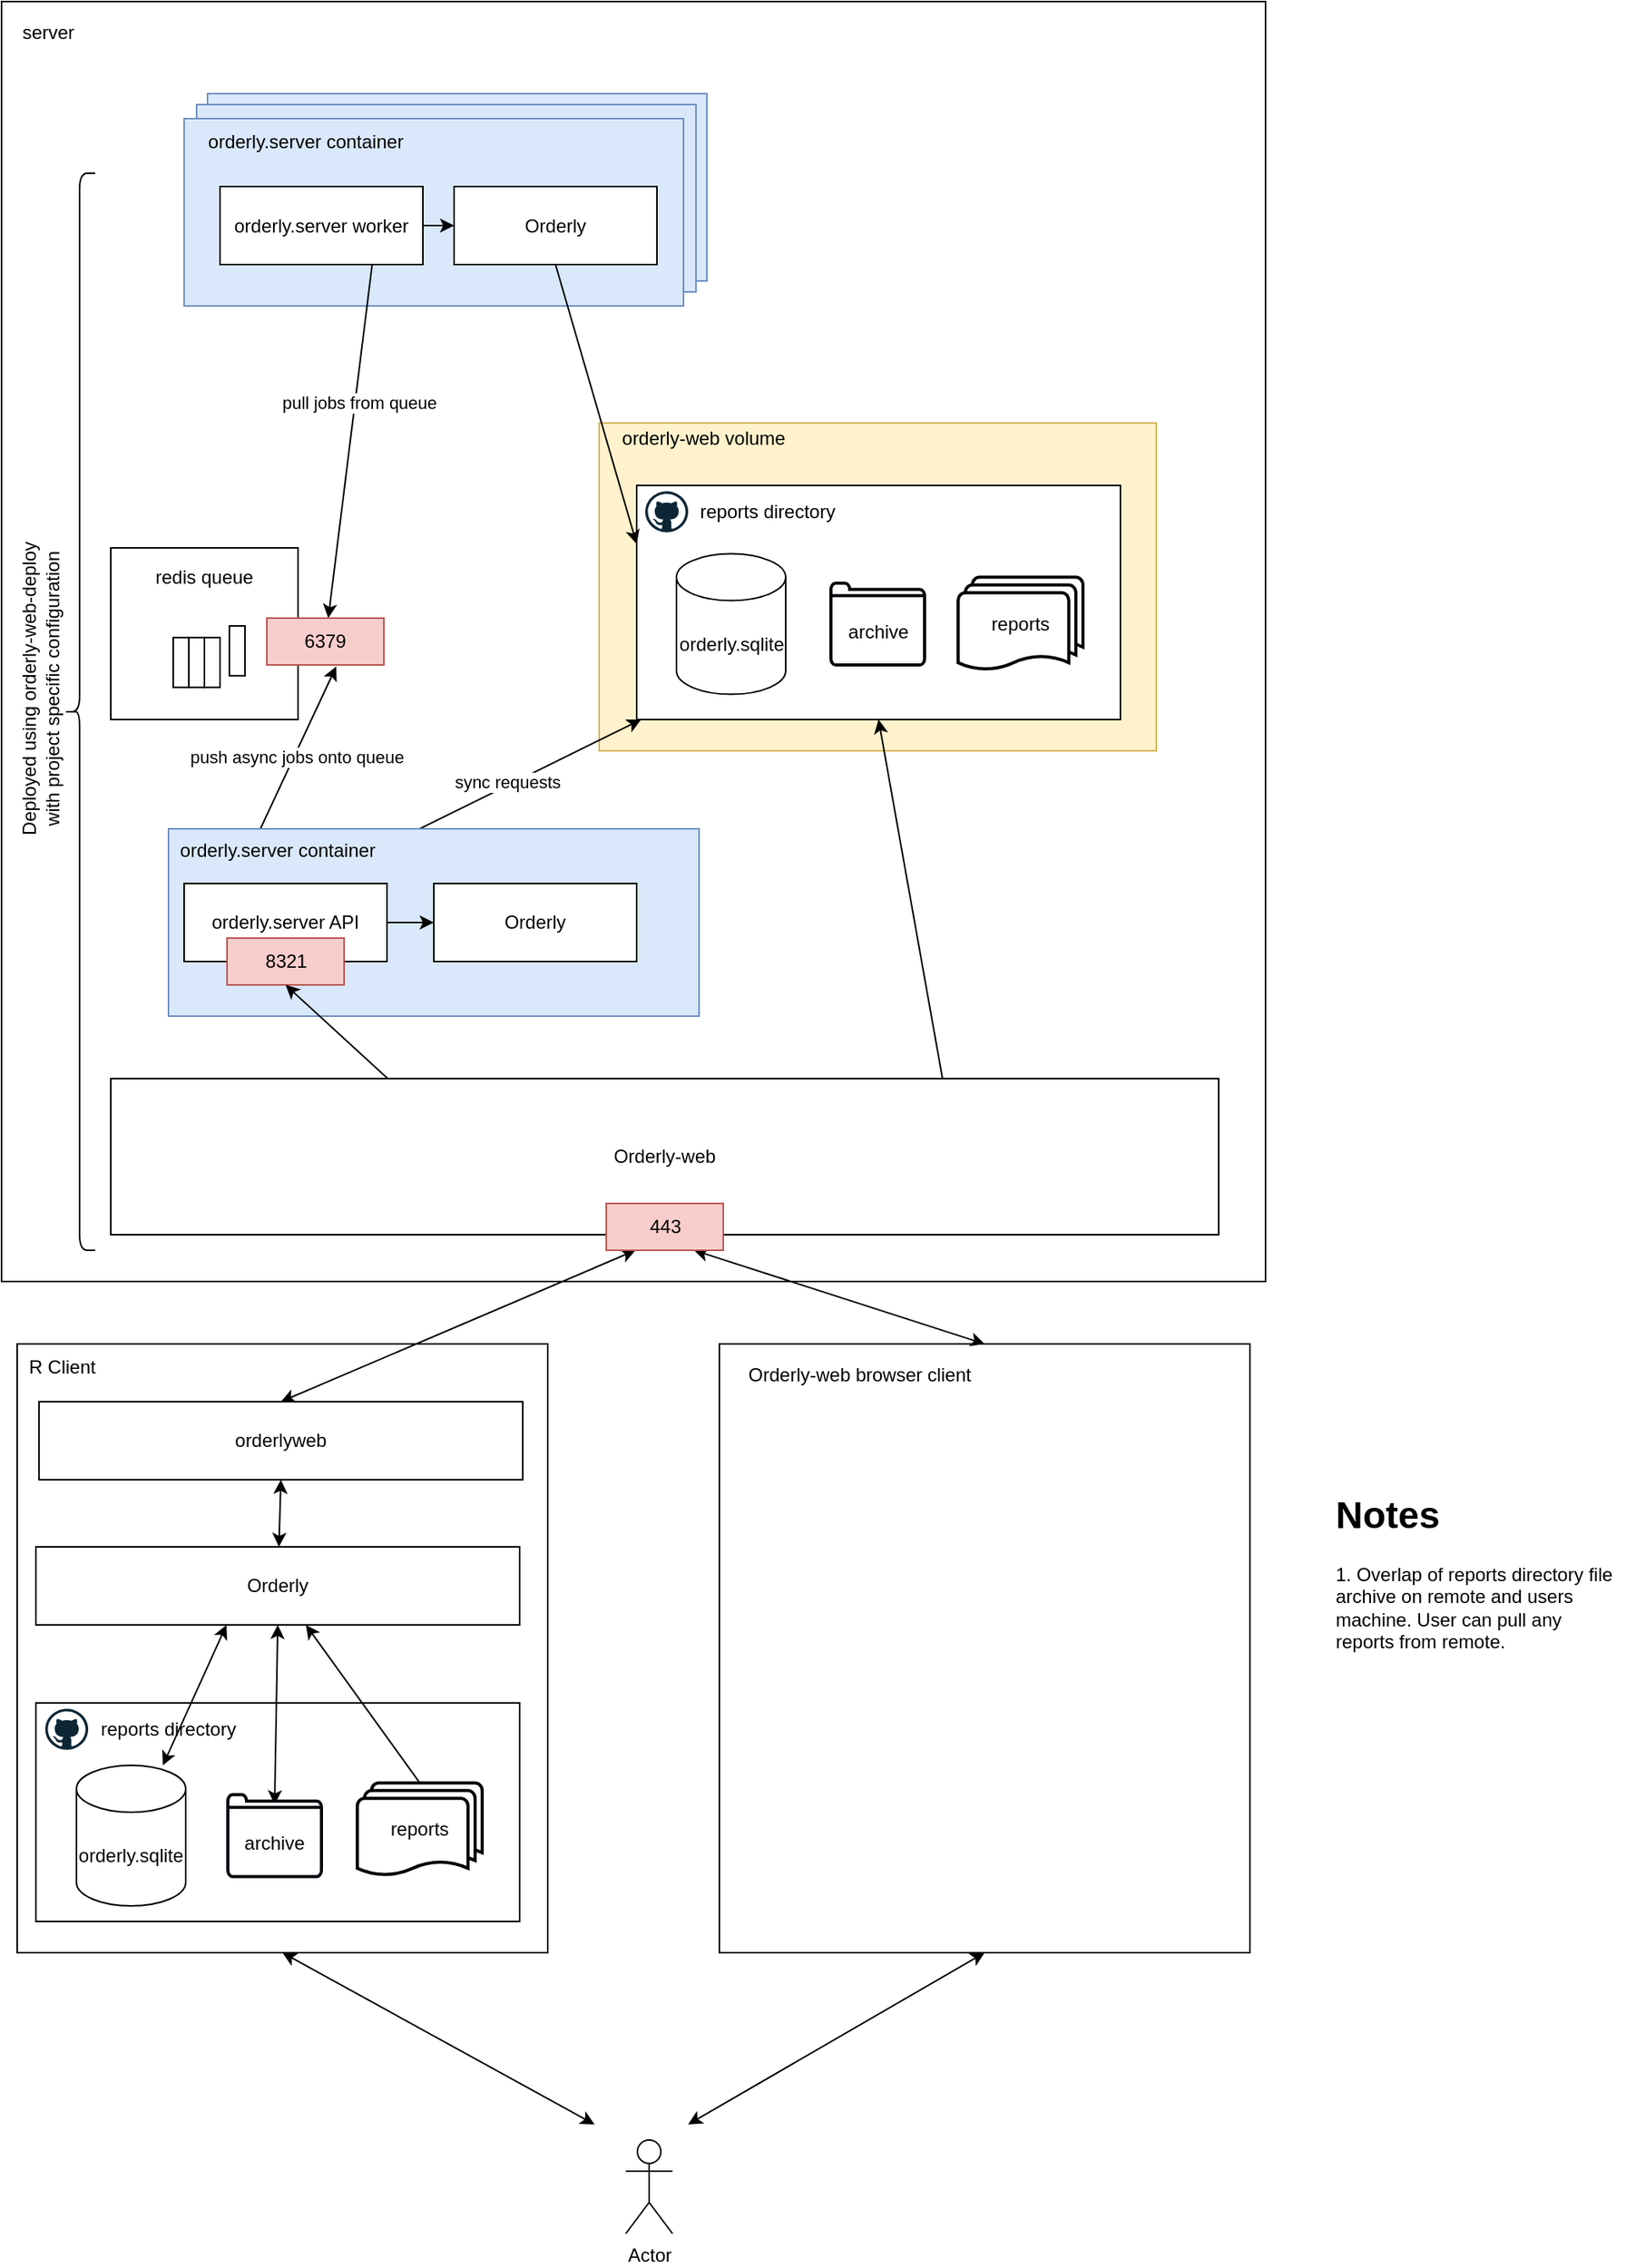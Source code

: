 <mxfile version="14.1.8" type="device"><diagram id="Wb9A1gSDZWMigaRGAUeQ" name="Page-1"><mxGraphModel dx="1422" dy="5532" grid="1" gridSize="10" guides="1" tooltips="1" connect="1" arrows="1" fold="1" page="1" pageScale="1" pageWidth="3300" pageHeight="4681" math="0" shadow="0"><root><mxCell id="0"/><mxCell id="1" parent="0"/><mxCell id="GN9xywBN7pEudCLmxgpT-20" value="" style="rounded=0;whiteSpace=wrap;html=1;" parent="1" vertex="1"><mxGeometry x="60" y="-360" width="810" height="820" as="geometry"/></mxCell><mxCell id="5pLwRZrqfJaITC20ZIoJ-12" value="" style="rounded=0;whiteSpace=wrap;html=1;fillColor=#dae8fc;strokeColor=#6c8ebf;" vertex="1" parent="1"><mxGeometry x="192" y="-301" width="320" height="120" as="geometry"/></mxCell><mxCell id="GN9xywBN7pEudCLmxgpT-17" value="" style="group" parent="1" vertex="1" connectable="0"><mxGeometry x="64" y="500" width="346" height="430" as="geometry"/></mxCell><mxCell id="GN9xywBN7pEudCLmxgpT-1" value="" style="rounded=0;whiteSpace=wrap;html=1;strokeColor=#00070D;" parent="GN9xywBN7pEudCLmxgpT-17" vertex="1"><mxGeometry x="6" width="340" height="390" as="geometry"/></mxCell><mxCell id="GN9xywBN7pEudCLmxgpT-2" value="Orderly" style="rounded=0;whiteSpace=wrap;html=1;" parent="GN9xywBN7pEudCLmxgpT-17" vertex="1"><mxGeometry x="18" y="130" width="310" height="50" as="geometry"/></mxCell><mxCell id="GN9xywBN7pEudCLmxgpT-3" value="" style="rounded=0;whiteSpace=wrap;html=1;" parent="GN9xywBN7pEudCLmxgpT-17" vertex="1"><mxGeometry x="18" y="230" width="310" height="140" as="geometry"/></mxCell><mxCell id="GN9xywBN7pEudCLmxgpT-4" value="orderly.sqlite&lt;br&gt;" style="shape=cylinder3;whiteSpace=wrap;html=1;boundedLbl=1;backgroundOutline=1;size=15;" parent="GN9xywBN7pEudCLmxgpT-17" vertex="1"><mxGeometry x="44" y="270" width="70" height="90" as="geometry"/></mxCell><mxCell id="GN9xywBN7pEudCLmxgpT-8" value="orderlyweb" style="rounded=0;whiteSpace=wrap;html=1;strokeColor=#00070D;" parent="GN9xywBN7pEudCLmxgpT-17" vertex="1"><mxGeometry x="20" y="37" width="310" height="50" as="geometry"/></mxCell><mxCell id="GN9xywBN7pEudCLmxgpT-9" value="reports" style="strokeWidth=2;html=1;shape=mxgraph.flowchart.multi-document;whiteSpace=wrap;" parent="GN9xywBN7pEudCLmxgpT-17" vertex="1"><mxGeometry x="224" y="281.19" width="80" height="60" as="geometry"/></mxCell><mxCell id="GN9xywBN7pEudCLmxgpT-11" value="R Client" style="text;html=1;strokeColor=none;fillColor=none;align=center;verticalAlign=middle;whiteSpace=wrap;rounded=0;" parent="GN9xywBN7pEudCLmxgpT-17" vertex="1"><mxGeometry y="5" width="70" height="20" as="geometry"/></mxCell><mxCell id="GN9xywBN7pEudCLmxgpT-12" value="" style="endArrow=classic;html=1;exitX=0.5;exitY=0;exitDx=0;exitDy=0;exitPerimeter=0;" parent="GN9xywBN7pEudCLmxgpT-17" source="GN9xywBN7pEudCLmxgpT-9" target="GN9xywBN7pEudCLmxgpT-2" edge="1"><mxGeometry width="50" height="50" relative="1" as="geometry"><mxPoint x="316" y="240" as="sourcePoint"/><mxPoint x="366" y="190" as="targetPoint"/></mxGeometry></mxCell><mxCell id="GN9xywBN7pEudCLmxgpT-13" value="" style="endArrow=classic;startArrow=classic;html=1;entryX=0.5;entryY=1;entryDx=0;entryDy=0;exitX=0.5;exitY=0.118;exitDx=0;exitDy=0;exitPerimeter=0;" parent="GN9xywBN7pEudCLmxgpT-17" source="GN9xywBN7pEudCLmxgpT-5" target="GN9xywBN7pEudCLmxgpT-2" edge="1"><mxGeometry width="50" height="50" relative="1" as="geometry"><mxPoint x="316" y="240" as="sourcePoint"/><mxPoint x="366" y="190" as="targetPoint"/></mxGeometry></mxCell><mxCell id="GN9xywBN7pEudCLmxgpT-14" value="" style="endArrow=classic;startArrow=classic;html=1;entryX=0.394;entryY=1;entryDx=0;entryDy=0;entryPerimeter=0;" parent="GN9xywBN7pEudCLmxgpT-17" source="GN9xywBN7pEudCLmxgpT-4" target="GN9xywBN7pEudCLmxgpT-2" edge="1"><mxGeometry width="50" height="50" relative="1" as="geometry"><mxPoint x="316" y="240" as="sourcePoint"/><mxPoint x="366" y="190" as="targetPoint"/></mxGeometry></mxCell><mxCell id="GN9xywBN7pEudCLmxgpT-15" value="" style="endArrow=classic;startArrow=classic;html=1;entryX=0.5;entryY=1;entryDx=0;entryDy=0;" parent="GN9xywBN7pEudCLmxgpT-17" source="GN9xywBN7pEudCLmxgpT-2" target="GN9xywBN7pEudCLmxgpT-8" edge="1"><mxGeometry width="50" height="50" relative="1" as="geometry"><mxPoint x="316" y="240" as="sourcePoint"/><mxPoint x="175" y="164" as="targetPoint"/></mxGeometry></mxCell><mxCell id="GN9xywBN7pEudCLmxgpT-143" value="" style="group" parent="GN9xywBN7pEudCLmxgpT-17" vertex="1" connectable="0"><mxGeometry x="24" y="233.81" width="133.5" height="26.19" as="geometry"/></mxCell><mxCell id="GN9xywBN7pEudCLmxgpT-141" value="reports directory" style="text;html=1;strokeColor=none;fillColor=none;align=center;verticalAlign=middle;whiteSpace=wrap;rounded=0;" parent="GN9xywBN7pEudCLmxgpT-143" vertex="1"><mxGeometry x="23.5" y="3.1" width="110" height="20" as="geometry"/></mxCell><mxCell id="GN9xywBN7pEudCLmxgpT-142" value="" style="dashed=0;outlineConnect=0;html=1;align=center;labelPosition=center;verticalLabelPosition=bottom;verticalAlign=top;shape=mxgraph.weblogos.github;fillColor=#ffffff;" parent="GN9xywBN7pEudCLmxgpT-143" vertex="1"><mxGeometry width="27.5" height="26.19" as="geometry"/></mxCell><mxCell id="GN9xywBN7pEudCLmxgpT-144" value="" style="group" parent="GN9xywBN7pEudCLmxgpT-17" vertex="1" connectable="0"><mxGeometry x="143" y="338.81" width="60" height="52.38" as="geometry"/></mxCell><mxCell id="GN9xywBN7pEudCLmxgpT-5" value="" style="html=1;verticalLabelPosition=bottom;align=center;labelBackgroundColor=#ffffff;verticalAlign=top;strokeWidth=2;shadow=0;dashed=0;shape=mxgraph.ios7.icons.folder;strokeColor=#00070D;" parent="GN9xywBN7pEudCLmxgpT-144" vertex="1"><mxGeometry x="-2" y="-50" width="60" height="52.38" as="geometry"/></mxCell><mxCell id="GN9xywBN7pEudCLmxgpT-10" value="archive" style="text;html=1;strokeColor=none;fillColor=none;align=center;verticalAlign=middle;whiteSpace=wrap;rounded=0;" parent="GN9xywBN7pEudCLmxgpT-144" vertex="1"><mxGeometry x="3" y="-28.81" width="50" height="20" as="geometry"/></mxCell><mxCell id="GN9xywBN7pEudCLmxgpT-18" value="" style="rounded=0;whiteSpace=wrap;html=1;" parent="1" vertex="1"><mxGeometry x="520" y="500" width="340" height="390" as="geometry"/></mxCell><mxCell id="GN9xywBN7pEudCLmxgpT-19" value="Orderly-web browser client" style="text;html=1;strokeColor=none;fillColor=none;align=center;verticalAlign=middle;whiteSpace=wrap;rounded=0;" parent="1" vertex="1"><mxGeometry x="525" y="510" width="170" height="20" as="geometry"/></mxCell><mxCell id="GN9xywBN7pEudCLmxgpT-21" value="server" style="text;html=1;strokeColor=none;fillColor=none;align=center;verticalAlign=middle;whiteSpace=wrap;rounded=0;" parent="1" vertex="1"><mxGeometry x="70" y="-350" width="40" height="20" as="geometry"/></mxCell><mxCell id="GN9xywBN7pEudCLmxgpT-22" value="Orderly-web" style="rounded=0;whiteSpace=wrap;html=1;" parent="1" vertex="1"><mxGeometry x="130" y="330" width="710" height="100" as="geometry"/></mxCell><mxCell id="GN9xywBN7pEudCLmxgpT-25" value="" style="endArrow=classic;startArrow=classic;html=1;exitX=0.5;exitY=0;exitDx=0;exitDy=0;entryX=0.25;entryY=1;entryDx=0;entryDy=0;" parent="1" source="GN9xywBN7pEudCLmxgpT-8" target="GN9xywBN7pEudCLmxgpT-118" edge="1"><mxGeometry width="50" height="50" relative="1" as="geometry"><mxPoint x="280" y="490" as="sourcePoint"/><mxPoint x="330" y="440" as="targetPoint"/></mxGeometry></mxCell><mxCell id="GN9xywBN7pEudCLmxgpT-26" value="" style="endArrow=classic;startArrow=classic;html=1;exitX=0.5;exitY=0;exitDx=0;exitDy=0;entryX=0.75;entryY=1;entryDx=0;entryDy=0;" parent="1" source="GN9xywBN7pEudCLmxgpT-18" target="GN9xywBN7pEudCLmxgpT-118" edge="1"><mxGeometry width="50" height="50" relative="1" as="geometry"><mxPoint x="640" y="510" as="sourcePoint"/><mxPoint x="726" y="460" as="targetPoint"/></mxGeometry></mxCell><mxCell id="GN9xywBN7pEudCLmxgpT-39" value="" style="group;fillColor=#ffffff;" parent="1" vertex="1" connectable="0"><mxGeometry x="440" y="-90" width="360" height="210" as="geometry"/></mxCell><mxCell id="GN9xywBN7pEudCLmxgpT-40" value="" style="group" parent="GN9xywBN7pEudCLmxgpT-39" vertex="1" connectable="0"><mxGeometry x="20" y="40" width="340" height="170" as="geometry"/></mxCell><mxCell id="GN9xywBN7pEudCLmxgpT-41" value="" style="rounded=0;whiteSpace=wrap;html=1;fillColor=#fff2cc;strokeColor=#d6b656;" parent="GN9xywBN7pEudCLmxgpT-40" vertex="1"><mxGeometry x="-17" y="-40" width="357" height="210" as="geometry"/></mxCell><mxCell id="GN9xywBN7pEudCLmxgpT-42" value="" style="rounded=0;whiteSpace=wrap;html=1;" parent="GN9xywBN7pEudCLmxgpT-40" vertex="1"><mxGeometry x="7" width="310" height="150" as="geometry"/></mxCell><mxCell id="GN9xywBN7pEudCLmxgpT-43" value="orderly.sqlite&lt;br&gt;" style="shape=cylinder3;whiteSpace=wrap;html=1;boundedLbl=1;backgroundOutline=1;size=15;" parent="GN9xywBN7pEudCLmxgpT-40" vertex="1"><mxGeometry x="32.5" y="43.81" width="70" height="90" as="geometry"/></mxCell><mxCell id="GN9xywBN7pEudCLmxgpT-45" value="reports directory" style="text;html=1;strokeColor=none;fillColor=none;align=center;verticalAlign=middle;whiteSpace=wrap;rounded=0;" parent="GN9xywBN7pEudCLmxgpT-40" vertex="1"><mxGeometry x="36" y="6.91" width="110" height="20" as="geometry"/></mxCell><mxCell id="GN9xywBN7pEudCLmxgpT-46" value="reports" style="strokeWidth=2;html=1;shape=mxgraph.flowchart.multi-document;whiteSpace=wrap;" parent="GN9xywBN7pEudCLmxgpT-40" vertex="1"><mxGeometry x="213" y="58.81" width="80" height="60" as="geometry"/></mxCell><mxCell id="GN9xywBN7pEudCLmxgpT-135" value="" style="dashed=0;outlineConnect=0;html=1;align=center;labelPosition=center;verticalLabelPosition=bottom;verticalAlign=top;shape=mxgraph.weblogos.github;fillColor=#ffffff;" parent="GN9xywBN7pEudCLmxgpT-40" vertex="1"><mxGeometry x="12.5" y="3.81" width="27.5" height="26.19" as="geometry"/></mxCell><mxCell id="GN9xywBN7pEudCLmxgpT-136" value="" style="group" parent="GN9xywBN7pEudCLmxgpT-40" vertex="1" connectable="0"><mxGeometry x="131.5" y="62.62" width="60" height="52.38" as="geometry"/></mxCell><mxCell id="GN9xywBN7pEudCLmxgpT-44" value="" style="html=1;verticalLabelPosition=bottom;align=center;labelBackgroundColor=#ffffff;verticalAlign=top;strokeWidth=2;shadow=0;dashed=0;shape=mxgraph.ios7.icons.folder;strokeColor=#00070D;" parent="GN9xywBN7pEudCLmxgpT-136" vertex="1"><mxGeometry width="60" height="52.38" as="geometry"/></mxCell><mxCell id="GN9xywBN7pEudCLmxgpT-47" value="archive" style="text;html=1;strokeColor=none;fillColor=none;align=center;verticalAlign=middle;whiteSpace=wrap;rounded=0;" parent="GN9xywBN7pEudCLmxgpT-136" vertex="1"><mxGeometry x="5" y="21.19" width="50" height="20" as="geometry"/></mxCell><mxCell id="GN9xywBN7pEudCLmxgpT-48" value="orderly-web volume" style="text;html=1;strokeColor=none;fillColor=none;align=center;verticalAlign=middle;whiteSpace=wrap;rounded=0;" parent="GN9xywBN7pEudCLmxgpT-39" vertex="1"><mxGeometry width="140" height="20" as="geometry"/></mxCell><mxCell id="GN9xywBN7pEudCLmxgpT-52" value="" style="endArrow=classic;html=1;exitX=0.607;exitY=0.01;exitDx=0;exitDy=0;exitPerimeter=0;" parent="1" source="GN9xywBN7pEudCLmxgpT-27" target="GN9xywBN7pEudCLmxgpT-42" edge="1"><mxGeometry width="50" height="50" relative="1" as="geometry"><mxPoint x="545" y="270" as="sourcePoint"/><mxPoint x="550" y="140" as="targetPoint"/></mxGeometry></mxCell><mxCell id="GN9xywBN7pEudCLmxgpT-125" value="sync requests" style="edgeLabel;html=1;align=center;verticalAlign=middle;resizable=0;points=[];" parent="GN9xywBN7pEudCLmxgpT-52" vertex="1" connectable="0"><mxGeometry x="0.205" y="2" relative="1" as="geometry"><mxPoint as="offset"/></mxGeometry></mxCell><mxCell id="GN9xywBN7pEudCLmxgpT-56" value="" style="endArrow=classic;html=1;exitX=0.25;exitY=0;exitDx=0;exitDy=0;entryX=0.593;entryY=1.033;entryDx=0;entryDy=0;entryPerimeter=0;" parent="1" source="GN9xywBN7pEudCLmxgpT-27" target="GN9xywBN7pEudCLmxgpT-128" edge="1"><mxGeometry width="50" height="50" relative="1" as="geometry"><mxPoint x="365" y="270" as="sourcePoint"/><mxPoint x="1020" y="-50" as="targetPoint"/></mxGeometry></mxCell><mxCell id="GN9xywBN7pEudCLmxgpT-126" value="push async jobs onto queue" style="edgeLabel;html=1;align=center;verticalAlign=middle;resizable=0;points=[];" parent="GN9xywBN7pEudCLmxgpT-56" vertex="1" connectable="0"><mxGeometry x="0.181" y="-1" relative="1" as="geometry"><mxPoint as="offset"/></mxGeometry></mxCell><mxCell id="GN9xywBN7pEudCLmxgpT-81" value="" style="shape=curlyBracket;whiteSpace=wrap;html=1;rounded=1;" parent="1" vertex="1"><mxGeometry x="100" y="-250" width="20" height="690" as="geometry"/></mxCell><mxCell id="GN9xywBN7pEudCLmxgpT-83" value="Deployed using orderly-web-deploy&lt;br&gt;with project specific configuration" style="text;html=1;strokeColor=none;fillColor=none;align=center;verticalAlign=middle;whiteSpace=wrap;rounded=0;direction=east;rotation=-90;" parent="1" vertex="1"><mxGeometry x="-20" y="70" width="210" height="20" as="geometry"/></mxCell><mxCell id="GN9xywBN7pEudCLmxgpT-84" value="Actor" style="shape=umlActor;verticalLabelPosition=bottom;verticalAlign=top;html=1;outlineConnect=0;" parent="1" vertex="1"><mxGeometry x="460" y="1010" width="30" height="60" as="geometry"/></mxCell><mxCell id="GN9xywBN7pEudCLmxgpT-86" value="" style="endArrow=classic;startArrow=classic;html=1;entryX=0.5;entryY=1;entryDx=0;entryDy=0;" parent="1" target="GN9xywBN7pEudCLmxgpT-1" edge="1"><mxGeometry width="50" height="50" relative="1" as="geometry"><mxPoint x="440" y="1000" as="sourcePoint"/><mxPoint x="240" y="940" as="targetPoint"/></mxGeometry></mxCell><mxCell id="GN9xywBN7pEudCLmxgpT-89" value="" style="endArrow=classic;startArrow=classic;html=1;entryX=0.5;entryY=1;entryDx=0;entryDy=0;" parent="1" target="GN9xywBN7pEudCLmxgpT-18" edge="1"><mxGeometry width="50" height="50" relative="1" as="geometry"><mxPoint x="500" y="1000" as="sourcePoint"/><mxPoint x="629.5" y="970" as="targetPoint"/></mxGeometry></mxCell><mxCell id="GN9xywBN7pEudCLmxgpT-92" value="" style="group" parent="1" vertex="1" connectable="0"><mxGeometry x="200" y="-250" width="310" height="102" as="geometry"/></mxCell><mxCell id="GN9xywBN7pEudCLmxgpT-93" value="" style="group" parent="GN9xywBN7pEudCLmxgpT-92" vertex="1" connectable="0"><mxGeometry x="-11.5" y="5" width="321.5" height="97" as="geometry"/></mxCell><mxCell id="GN9xywBN7pEudCLmxgpT-95" value="orderly.server-worker" style="rounded=0;whiteSpace=wrap;html=1;" parent="GN9xywBN7pEudCLmxgpT-93" vertex="1"><mxGeometry x="10.5" y="30" width="139" height="44" as="geometry"/></mxCell><mxCell id="GN9xywBN7pEudCLmxgpT-101" value="" style="group" parent="GN9xywBN7pEudCLmxgpT-93" vertex="1" connectable="0"><mxGeometry x="-11.5" y="-40" width="333" height="137" as="geometry"/></mxCell><mxCell id="5pLwRZrqfJaITC20ZIoJ-11" value="" style="rounded=0;whiteSpace=wrap;html=1;fillColor=#dae8fc;strokeColor=#6c8ebf;" vertex="1" parent="GN9xywBN7pEudCLmxgpT-101"><mxGeometry x="8" y="-9" width="320" height="120" as="geometry"/></mxCell><mxCell id="GN9xywBN7pEudCLmxgpT-102" value="" style="rounded=0;whiteSpace=wrap;html=1;fillColor=#dae8fc;strokeColor=#6c8ebf;" parent="GN9xywBN7pEudCLmxgpT-101" vertex="1"><mxGeometry width="320" height="120" as="geometry"/></mxCell><mxCell id="GN9xywBN7pEudCLmxgpT-104" value="orderly.server container" style="text;html=1;strokeColor=none;fillColor=none;align=center;verticalAlign=middle;whiteSpace=wrap;rounded=0;" parent="GN9xywBN7pEudCLmxgpT-101" vertex="1"><mxGeometry x="-66.999" y="0.002" width="289.689" height="30.444" as="geometry"/></mxCell><mxCell id="5pLwRZrqfJaITC20ZIoJ-3" value="Orderly" style="rounded=0;whiteSpace=wrap;html=1;" vertex="1" parent="GN9xywBN7pEudCLmxgpT-101"><mxGeometry x="173.0" y="43.5" width="130" height="50" as="geometry"/></mxCell><mxCell id="5pLwRZrqfJaITC20ZIoJ-4" value="orderly.server worker" style="rounded=0;whiteSpace=wrap;html=1;" vertex="1" parent="GN9xywBN7pEudCLmxgpT-101"><mxGeometry x="23.0" y="43.5" width="130" height="50" as="geometry"/></mxCell><mxCell id="5pLwRZrqfJaITC20ZIoJ-5" value="" style="endArrow=classic;html=1;exitX=1;exitY=0.5;exitDx=0;exitDy=0;entryX=0;entryY=0.5;entryDx=0;entryDy=0;" edge="1" parent="GN9xywBN7pEudCLmxgpT-101" source="5pLwRZrqfJaITC20ZIoJ-4" target="5pLwRZrqfJaITC20ZIoJ-3"><mxGeometry width="50" height="50" relative="1" as="geometry"><mxPoint x="473" y="375" as="sourcePoint"/><mxPoint x="523" y="325" as="targetPoint"/></mxGeometry></mxCell><mxCell id="GN9xywBN7pEudCLmxgpT-107" value="" style="group" parent="1" vertex="1" connectable="0"><mxGeometry x="130" y="-10" width="120" height="110" as="geometry"/></mxCell><mxCell id="GN9xywBN7pEudCLmxgpT-106" value="redis queue&lt;br&gt;&lt;br&gt;&lt;br&gt;&lt;br&gt;&lt;br&gt;&lt;br&gt;" style="rounded=0;whiteSpace=wrap;html=1;fillColor=#ffffff;" parent="GN9xywBN7pEudCLmxgpT-107" vertex="1"><mxGeometry width="120" height="110" as="geometry"/></mxCell><mxCell id="GN9xywBN7pEudCLmxgpT-33" value="" style="rounded=0;whiteSpace=wrap;html=1;" parent="GN9xywBN7pEudCLmxgpT-107" vertex="1"><mxGeometry x="40" y="57.445" width="10" height="31.909" as="geometry"/></mxCell><mxCell id="GN9xywBN7pEudCLmxgpT-34" value="" style="rounded=0;whiteSpace=wrap;html=1;" parent="GN9xywBN7pEudCLmxgpT-107" vertex="1"><mxGeometry x="50" y="57.445" width="10" height="31.909" as="geometry"/></mxCell><mxCell id="GN9xywBN7pEudCLmxgpT-35" value="" style="rounded=0;whiteSpace=wrap;html=1;" parent="GN9xywBN7pEudCLmxgpT-107" vertex="1"><mxGeometry x="60" y="57.445" width="10" height="31.909" as="geometry"/></mxCell><mxCell id="GN9xywBN7pEudCLmxgpT-36" value="" style="rounded=0;whiteSpace=wrap;html=1;" parent="GN9xywBN7pEudCLmxgpT-107" vertex="1"><mxGeometry x="76" y="50" width="10" height="31.909" as="geometry"/></mxCell><mxCell id="GN9xywBN7pEudCLmxgpT-108" value="" style="endArrow=classic;html=1;exitX=0.75;exitY=1;exitDx=0;exitDy=0;" parent="1" source="5pLwRZrqfJaITC20ZIoJ-4" target="GN9xywBN7pEudCLmxgpT-128" edge="1"><mxGeometry width="50" height="50" relative="1" as="geometry"><mxPoint x="289.413" y="-173.02" as="sourcePoint"/><mxPoint x="510" y="-70" as="targetPoint"/></mxGeometry></mxCell><mxCell id="GN9xywBN7pEudCLmxgpT-127" value="pull jobs from queue" style="edgeLabel;html=1;align=center;verticalAlign=middle;resizable=0;points=[];" parent="GN9xywBN7pEudCLmxgpT-108" vertex="1" connectable="0"><mxGeometry x="-0.218" y="2" relative="1" as="geometry"><mxPoint as="offset"/></mxGeometry></mxCell><mxCell id="GN9xywBN7pEudCLmxgpT-115" value="&lt;h1&gt;Notes&lt;/h1&gt;&lt;p&gt;&lt;span&gt;1. Overlap of reports directory file archive on remote and users machine. User can pull any reports from remote.&lt;/span&gt;&lt;br&gt;&lt;/p&gt;" style="text;html=1;strokeColor=none;fillColor=none;spacing=5;spacingTop=-20;whiteSpace=wrap;overflow=hidden;rounded=0;" parent="1" vertex="1"><mxGeometry x="910" y="590" width="190" height="200" as="geometry"/></mxCell><mxCell id="GN9xywBN7pEudCLmxgpT-118" value="443" style="rounded=0;whiteSpace=wrap;html=1;fillColor=#f8cecc;strokeColor=#b85450;" parent="1" vertex="1"><mxGeometry x="447.5" y="410" width="75" height="30" as="geometry"/></mxCell><mxCell id="GN9xywBN7pEudCLmxgpT-122" value="" style="endArrow=classic;html=1;entryX=0.5;entryY=1;entryDx=0;entryDy=0;" parent="1" target="GN9xywBN7pEudCLmxgpT-42" edge="1"><mxGeometry width="50" height="50" relative="1" as="geometry"><mxPoint x="663" y="330" as="sourcePoint"/><mxPoint x="510" y="140" as="targetPoint"/></mxGeometry></mxCell><mxCell id="GN9xywBN7pEudCLmxgpT-124" value="" style="group" parent="1" vertex="1" connectable="0"><mxGeometry x="167" y="200" width="340" height="100" as="geometry"/></mxCell><mxCell id="GN9xywBN7pEudCLmxgpT-123" value="" style="group" parent="GN9xywBN7pEudCLmxgpT-124" vertex="1" connectable="0"><mxGeometry width="340" height="90" as="geometry"/></mxCell><mxCell id="GN9xywBN7pEudCLmxgpT-28" value="" style="rounded=0;whiteSpace=wrap;html=1;fillColor=#dae8fc;strokeColor=#6c8ebf;" parent="GN9xywBN7pEudCLmxgpT-123" vertex="1"><mxGeometry y="-30" width="340" height="120" as="geometry"/></mxCell><mxCell id="GN9xywBN7pEudCLmxgpT-27" value="orderly.server API" style="rounded=0;whiteSpace=wrap;html=1;" parent="GN9xywBN7pEudCLmxgpT-123" vertex="1"><mxGeometry x="10" y="5" width="130" height="50" as="geometry"/></mxCell><mxCell id="5pLwRZrqfJaITC20ZIoJ-2" value="Orderly" style="rounded=0;whiteSpace=wrap;html=1;" vertex="1" parent="GN9xywBN7pEudCLmxgpT-123"><mxGeometry x="170" y="5" width="130" height="50" as="geometry"/></mxCell><mxCell id="GN9xywBN7pEudCLmxgpT-119" value="8321" style="rounded=0;whiteSpace=wrap;html=1;fillColor=#f8cecc;strokeColor=#b85450;" parent="GN9xywBN7pEudCLmxgpT-123" vertex="1"><mxGeometry x="37.5" y="40" width="75" height="30" as="geometry"/></mxCell><mxCell id="GN9xywBN7pEudCLmxgpT-29" value="orderly.server container" style="text;html=1;strokeColor=none;fillColor=none;align=center;verticalAlign=middle;whiteSpace=wrap;rounded=0;" parent="GN9xywBN7pEudCLmxgpT-123" vertex="1"><mxGeometry x="-10" y="-26" width="160" height="20" as="geometry"/></mxCell><mxCell id="5pLwRZrqfJaITC20ZIoJ-7" value="" style="endArrow=classic;html=1;exitX=1;exitY=0.5;exitDx=0;exitDy=0;" edge="1" parent="GN9xywBN7pEudCLmxgpT-123" source="GN9xywBN7pEudCLmxgpT-27" target="5pLwRZrqfJaITC20ZIoJ-2"><mxGeometry width="50" height="50" relative="1" as="geometry"><mxPoint x="483" y="-110" as="sourcePoint"/><mxPoint x="533" y="-160" as="targetPoint"/></mxGeometry></mxCell><mxCell id="GN9xywBN7pEudCLmxgpT-128" value="6379" style="rounded=0;whiteSpace=wrap;html=1;fillColor=#f8cecc;strokeColor=#b85450;" parent="1" vertex="1"><mxGeometry x="230" y="35" width="75" height="30" as="geometry"/></mxCell><mxCell id="GN9xywBN7pEudCLmxgpT-129" value="" style="endArrow=classic;html=1;exitX=0.5;exitY=1;exitDx=0;exitDy=0;entryX=0;entryY=0.25;entryDx=0;entryDy=0;" parent="1" source="5pLwRZrqfJaITC20ZIoJ-3" target="GN9xywBN7pEudCLmxgpT-42" edge="1"><mxGeometry width="50" height="50" relative="1" as="geometry"><mxPoint x="460" y="90" as="sourcePoint"/><mxPoint x="510" y="40" as="targetPoint"/></mxGeometry></mxCell><mxCell id="GN9xywBN7pEudCLmxgpT-120" value="" style="endArrow=classic;html=1;exitX=0.25;exitY=0;exitDx=0;exitDy=0;entryX=0.5;entryY=1;entryDx=0;entryDy=0;" parent="1" source="GN9xywBN7pEudCLmxgpT-22" target="GN9xywBN7pEudCLmxgpT-119" edge="1"><mxGeometry width="50" height="50" relative="1" as="geometry"><mxPoint x="460" y="190" as="sourcePoint"/><mxPoint x="510" y="140" as="targetPoint"/></mxGeometry></mxCell></root></mxGraphModel></diagram></mxfile>